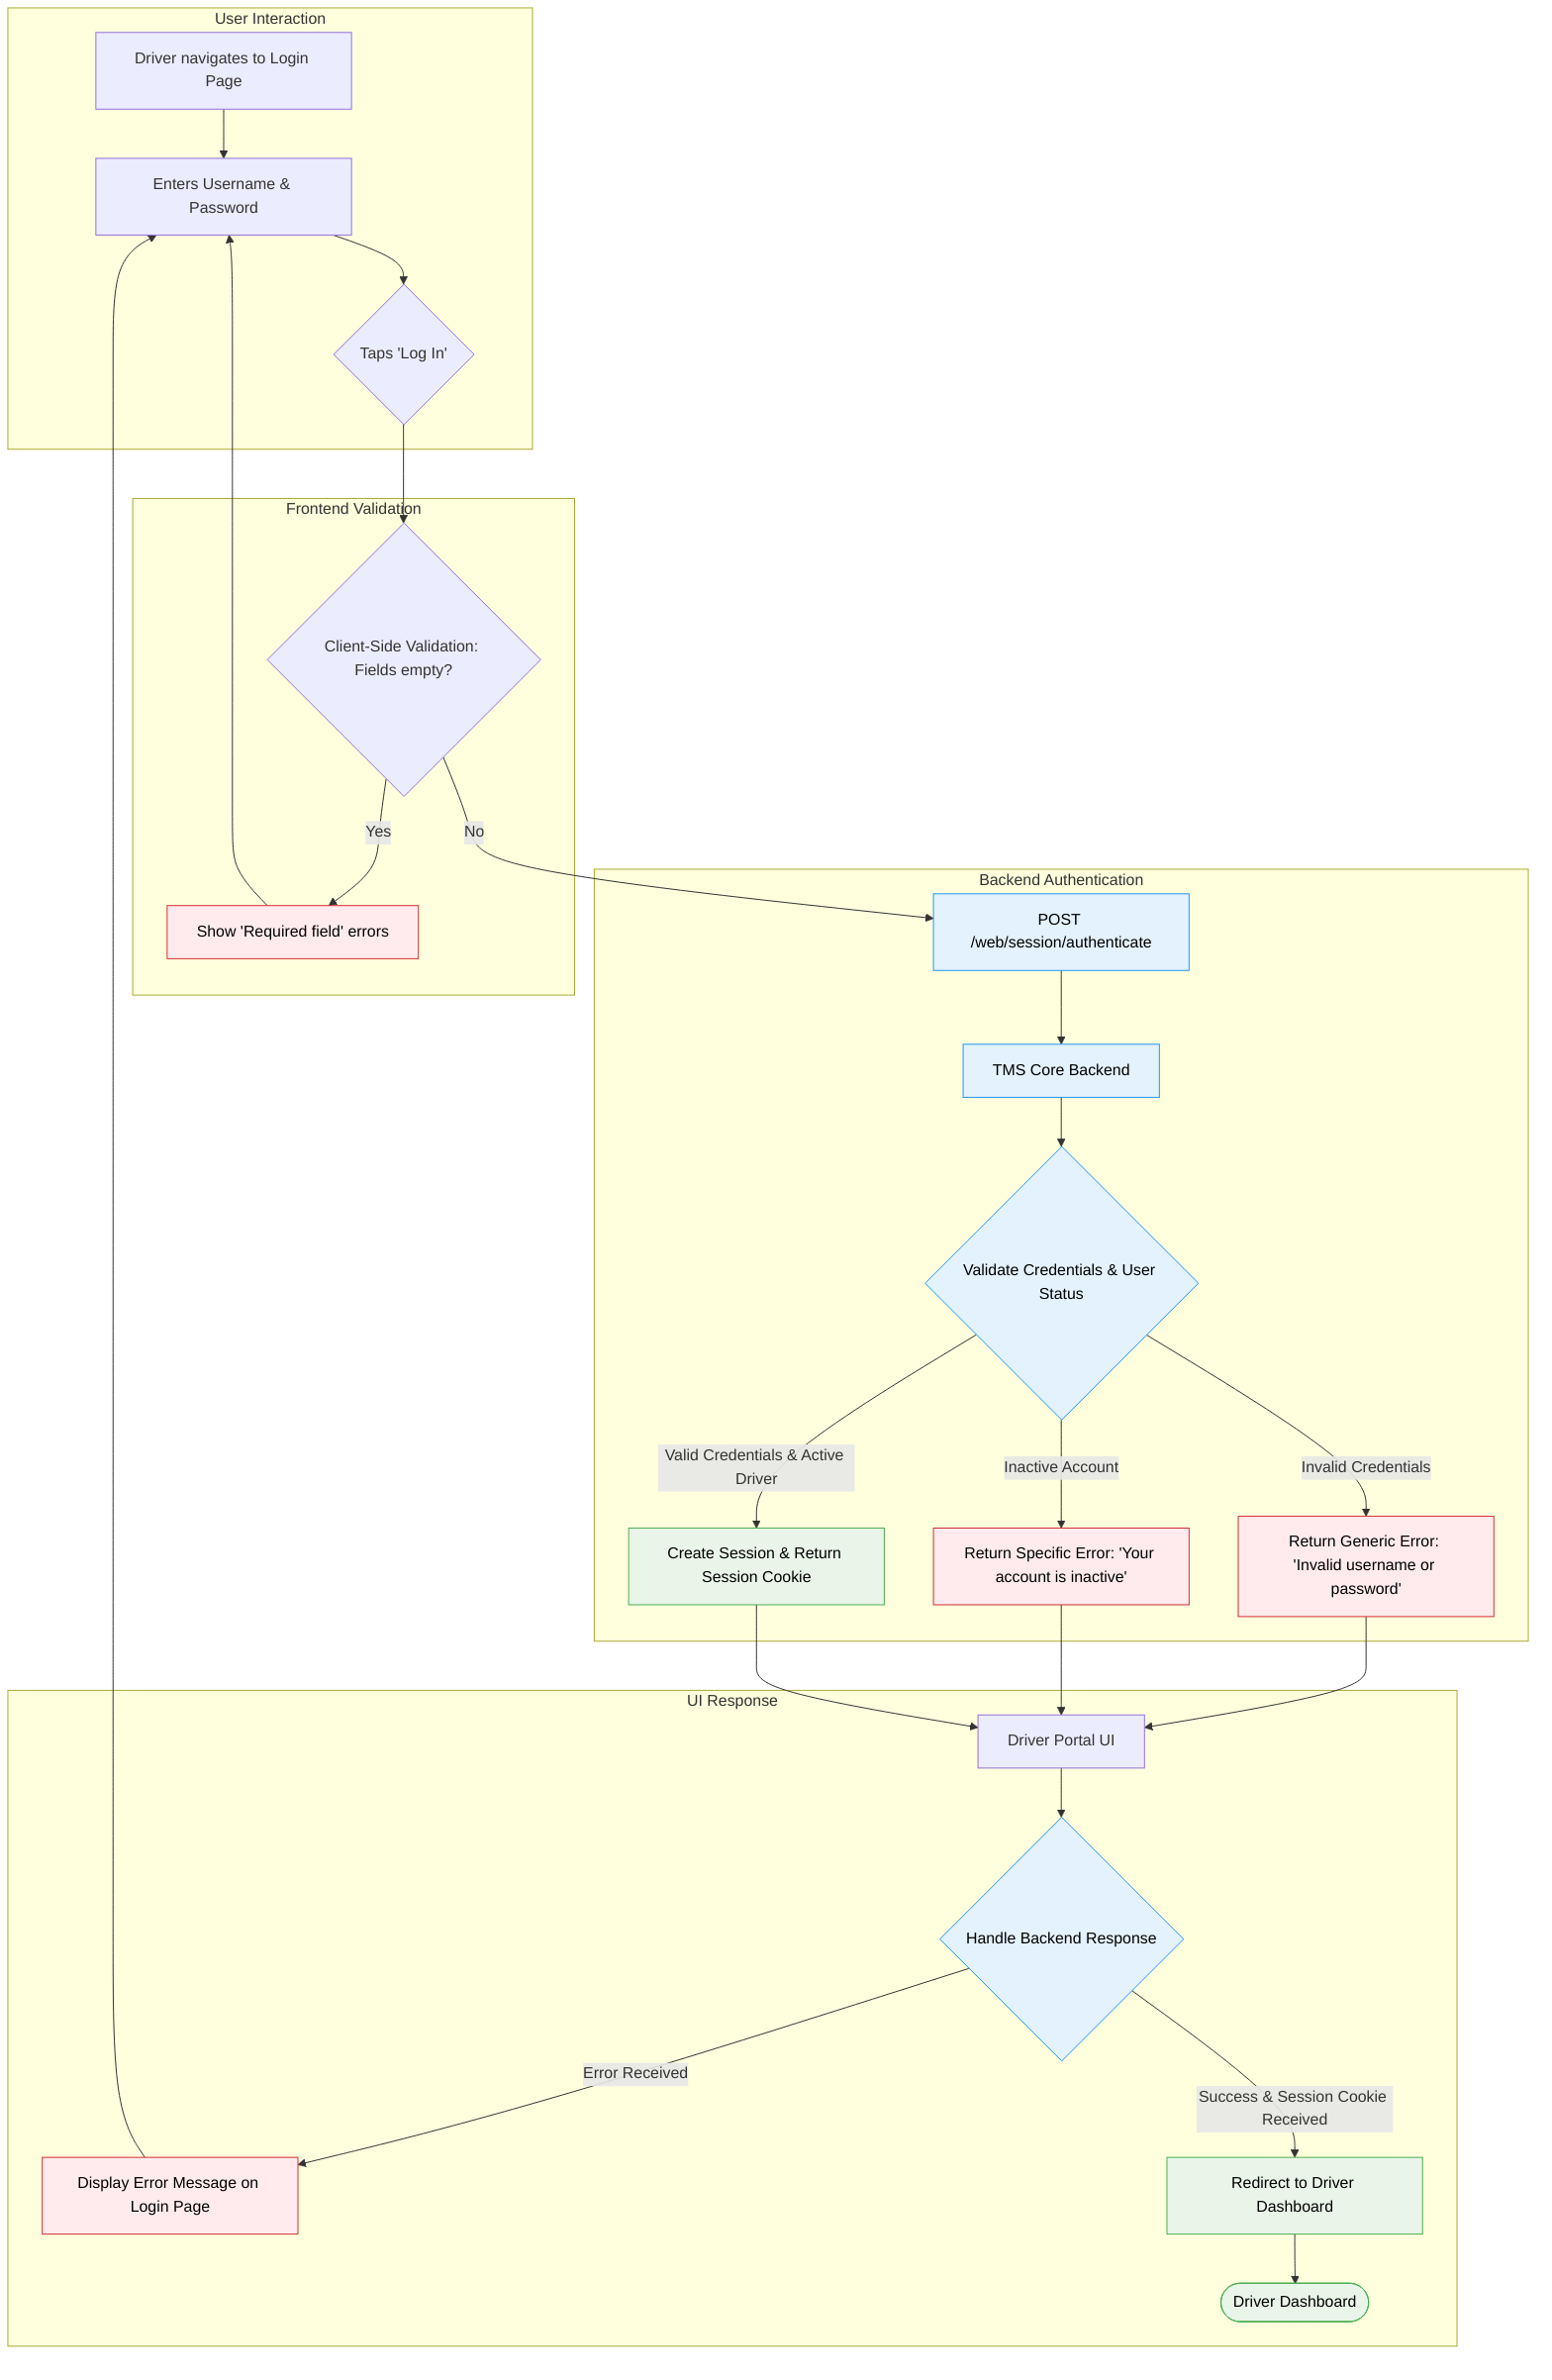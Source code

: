 flowchart TD
    subgraph User Interaction
        A[Driver navigates to Login Page] --> B[Enters Username & Password];
        B --> C{Taps 'Log In'};
    end

    subgraph Frontend Validation
        C --> D{Client-Side Validation: Fields empty?};
        D -->|Yes| E[Show 'Required field' errors];
        E --> B;
    end

    subgraph Backend Authentication
        D -->|No| F[POST /web/session/authenticate];
        F --> G[TMS Core Backend];
        G --> H{Validate Credentials & User Status};
        H -->|Invalid Credentials| I[Return Generic Error: 'Invalid username or password'];
        H -->|Inactive Account| J[Return Specific Error: 'Your account is inactive'];
        H -->|Valid Credentials & Active Driver| K[Create Session & Return Session Cookie];
    end

    subgraph UI Response
        I --> L[Driver Portal UI];
        J --> L;
        K --> L;
        L --> M{Handle Backend Response};
        M -->|Error Received| N[Display Error Message on Login Page];
        N --> B;
        M -->|Success & Session Cookie Received| O[Redirect to Driver Dashboard];
        O --> P([Driver Dashboard]);
    end

    %% Styling
    classDef errorNode fill:#ffebee,stroke:#d32f2f,color:#000;
    classDef successNode fill:#e8f5e8,stroke:#4caf50,color:#000;
    classDef processNode fill:#e3f2fd,stroke:#2196f3,color:#000;

    class E,I,J,N errorNode;
    class K,O,P successNode;
    class F,G,H,M processNode;